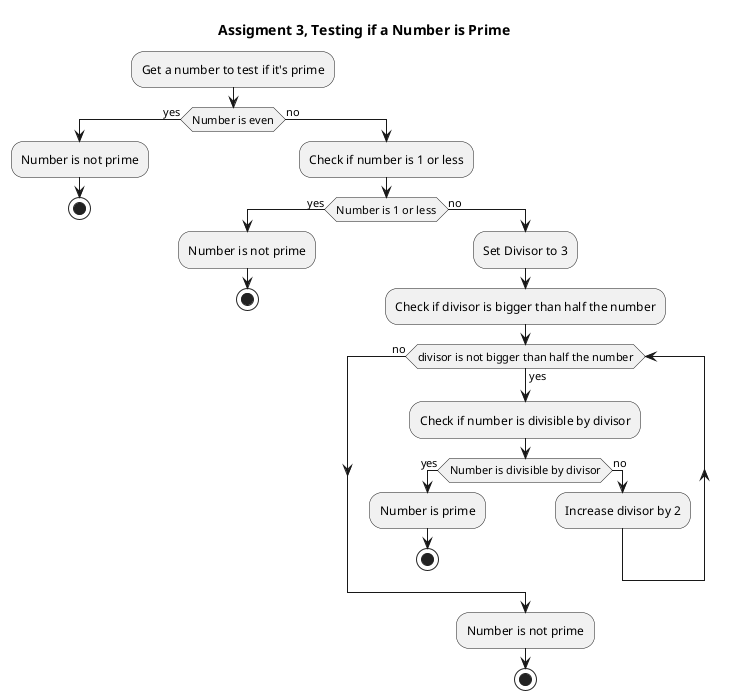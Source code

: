 @startuml assignment_3
skinparam linetype ortho
hide empty methods
hide empty fields
hide circle

title Assigment 3, Testing if a Number is Prime

:Get a number to test if it's prime;
if (Number is even) then (yes)
    :Number is not prime;
    stop
else (no)
    :Check if number is 1 or less;
    if (Number is 1 or less) then (yes)
        :Number is not prime;
        stop
    else (no)
        :Set Divisor to 3;
        :Check if divisor is bigger than half the number;
        while (divisor is not bigger than half the number) is (yes)
            :Check if number is divisible by divisor;
            if (Number is divisible by divisor) then (yes)
                :Number is prime;
                stop
            else (no)
                :Increase divisor by 2;
            endif
        endwhile (no)
        :Number is not prime;
        stop
    endif
endif

@enduml
